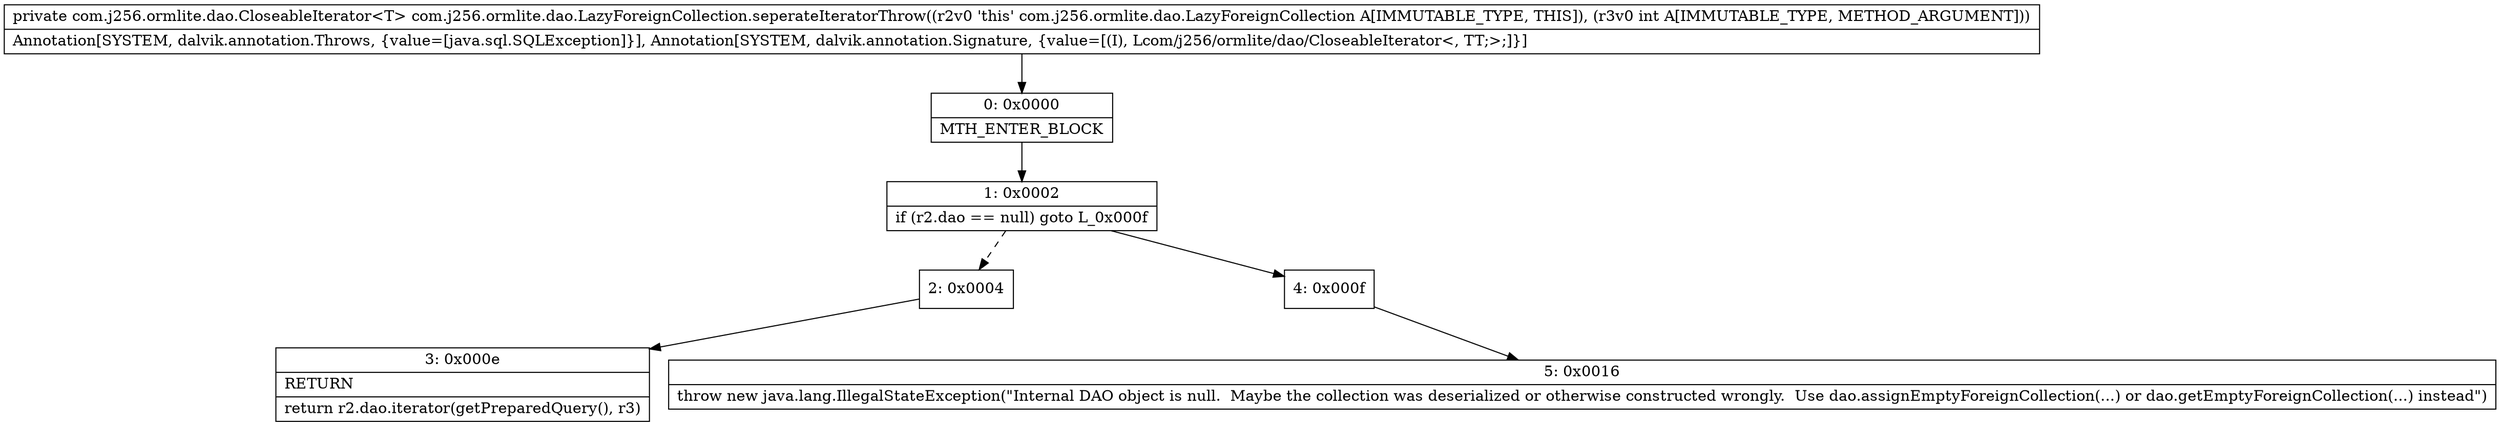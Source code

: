 digraph "CFG forcom.j256.ormlite.dao.LazyForeignCollection.seperateIteratorThrow(I)Lcom\/j256\/ormlite\/dao\/CloseableIterator;" {
Node_0 [shape=record,label="{0\:\ 0x0000|MTH_ENTER_BLOCK\l}"];
Node_1 [shape=record,label="{1\:\ 0x0002|if (r2.dao == null) goto L_0x000f\l}"];
Node_2 [shape=record,label="{2\:\ 0x0004}"];
Node_3 [shape=record,label="{3\:\ 0x000e|RETURN\l|return r2.dao.iterator(getPreparedQuery(), r3)\l}"];
Node_4 [shape=record,label="{4\:\ 0x000f}"];
Node_5 [shape=record,label="{5\:\ 0x0016|throw new java.lang.IllegalStateException(\"Internal DAO object is null.  Maybe the collection was deserialized or otherwise constructed wrongly.  Use dao.assignEmptyForeignCollection(...) or dao.getEmptyForeignCollection(...) instead\")\l}"];
MethodNode[shape=record,label="{private com.j256.ormlite.dao.CloseableIterator\<T\> com.j256.ormlite.dao.LazyForeignCollection.seperateIteratorThrow((r2v0 'this' com.j256.ormlite.dao.LazyForeignCollection A[IMMUTABLE_TYPE, THIS]), (r3v0 int A[IMMUTABLE_TYPE, METHOD_ARGUMENT]))  | Annotation[SYSTEM, dalvik.annotation.Throws, \{value=[java.sql.SQLException]\}], Annotation[SYSTEM, dalvik.annotation.Signature, \{value=[(I), Lcom\/j256\/ormlite\/dao\/CloseableIterator\<, TT;\>;]\}]\l}"];
MethodNode -> Node_0;
Node_0 -> Node_1;
Node_1 -> Node_2[style=dashed];
Node_1 -> Node_4;
Node_2 -> Node_3;
Node_4 -> Node_5;
}

